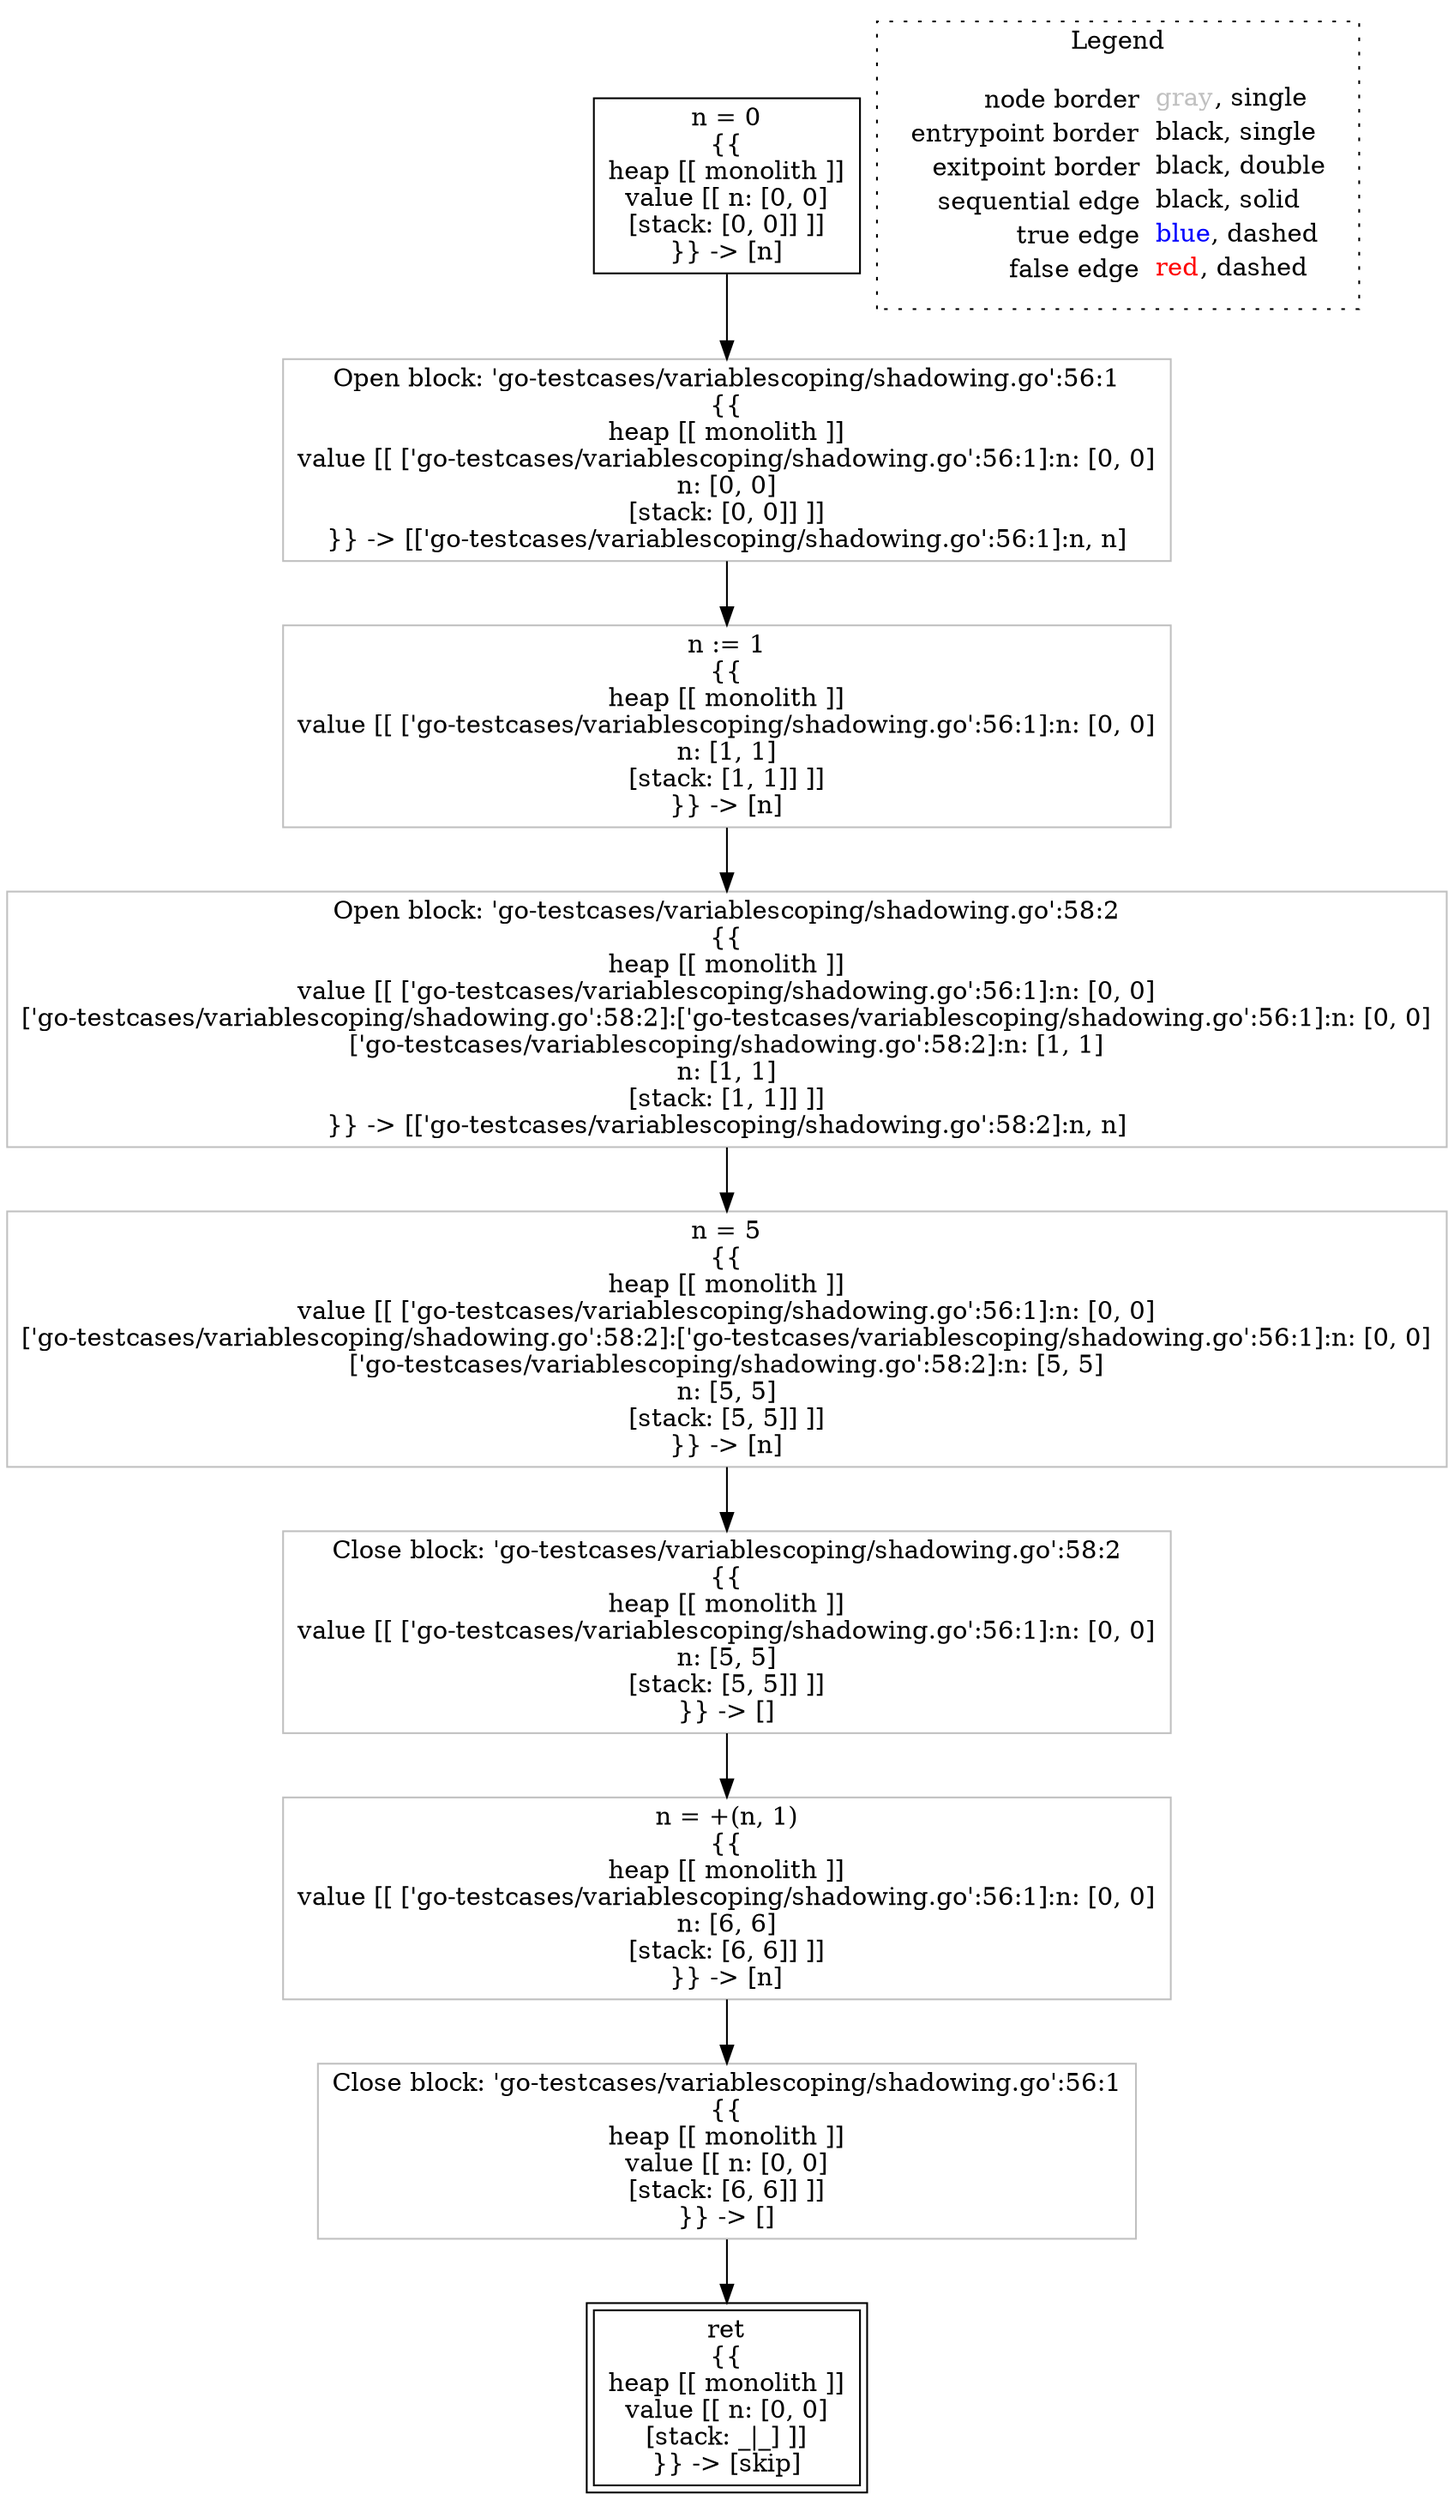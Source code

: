 digraph {
	"node0" [shape="rect",color="black",label=<n = 0<BR/>{{<BR/>heap [[ monolith ]]<BR/>value [[ n: [0, 0]<BR/>[stack: [0, 0]] ]]<BR/>}} -&gt; [n]>];
	"node1" [shape="rect",color="gray",label=<Open block: 'go-testcases/variablescoping/shadowing.go':58:2<BR/>{{<BR/>heap [[ monolith ]]<BR/>value [[ ['go-testcases/variablescoping/shadowing.go':56:1]:n: [0, 0]<BR/>['go-testcases/variablescoping/shadowing.go':58:2]:['go-testcases/variablescoping/shadowing.go':56:1]:n: [0, 0]<BR/>['go-testcases/variablescoping/shadowing.go':58:2]:n: [1, 1]<BR/>n: [1, 1]<BR/>[stack: [1, 1]] ]]<BR/>}} -&gt; [['go-testcases/variablescoping/shadowing.go':58:2]:n, n]>];
	"node2" [shape="rect",color="gray",label=<Close block: 'go-testcases/variablescoping/shadowing.go':58:2<BR/>{{<BR/>heap [[ monolith ]]<BR/>value [[ ['go-testcases/variablescoping/shadowing.go':56:1]:n: [0, 0]<BR/>n: [5, 5]<BR/>[stack: [5, 5]] ]]<BR/>}} -&gt; []>];
	"node3" [shape="rect",color="gray",label=<n = +(n, 1)<BR/>{{<BR/>heap [[ monolith ]]<BR/>value [[ ['go-testcases/variablescoping/shadowing.go':56:1]:n: [0, 0]<BR/>n: [6, 6]<BR/>[stack: [6, 6]] ]]<BR/>}} -&gt; [n]>];
	"node4" [shape="rect",color="gray",label=<Close block: 'go-testcases/variablescoping/shadowing.go':56:1<BR/>{{<BR/>heap [[ monolith ]]<BR/>value [[ n: [0, 0]<BR/>[stack: [6, 6]] ]]<BR/>}} -&gt; []>];
	"node5" [shape="rect",color="black",peripheries="2",label=<ret<BR/>{{<BR/>heap [[ monolith ]]<BR/>value [[ n: [0, 0]<BR/>[stack: _|_] ]]<BR/>}} -&gt; [skip]>];
	"node6" [shape="rect",color="gray",label=<n = 5<BR/>{{<BR/>heap [[ monolith ]]<BR/>value [[ ['go-testcases/variablescoping/shadowing.go':56:1]:n: [0, 0]<BR/>['go-testcases/variablescoping/shadowing.go':58:2]:['go-testcases/variablescoping/shadowing.go':56:1]:n: [0, 0]<BR/>['go-testcases/variablescoping/shadowing.go':58:2]:n: [5, 5]<BR/>n: [5, 5]<BR/>[stack: [5, 5]] ]]<BR/>}} -&gt; [n]>];
	"node7" [shape="rect",color="gray",label=<n := 1<BR/>{{<BR/>heap [[ monolith ]]<BR/>value [[ ['go-testcases/variablescoping/shadowing.go':56:1]:n: [0, 0]<BR/>n: [1, 1]<BR/>[stack: [1, 1]] ]]<BR/>}} -&gt; [n]>];
	"node8" [shape="rect",color="gray",label=<Open block: 'go-testcases/variablescoping/shadowing.go':56:1<BR/>{{<BR/>heap [[ monolith ]]<BR/>value [[ ['go-testcases/variablescoping/shadowing.go':56:1]:n: [0, 0]<BR/>n: [0, 0]<BR/>[stack: [0, 0]] ]]<BR/>}} -&gt; [['go-testcases/variablescoping/shadowing.go':56:1]:n, n]>];
	"node1" -> "node6" [color="black"];
	"node2" -> "node3" [color="black"];
	"node0" -> "node8" [color="black"];
	"node3" -> "node4" [color="black"];
	"node4" -> "node5" [color="black"];
	"node6" -> "node2" [color="black"];
	"node7" -> "node1" [color="black"];
	"node8" -> "node7" [color="black"];
subgraph cluster_legend {
	label="Legend";
	style=dotted;
	node [shape=plaintext];
	"legend" [label=<<table border="0" cellpadding="2" cellspacing="0" cellborder="0"><tr><td align="right">node border&nbsp;</td><td align="left"><font color="gray">gray</font>, single</td></tr><tr><td align="right">entrypoint border&nbsp;</td><td align="left"><font color="black">black</font>, single</td></tr><tr><td align="right">exitpoint border&nbsp;</td><td align="left"><font color="black">black</font>, double</td></tr><tr><td align="right">sequential edge&nbsp;</td><td align="left"><font color="black">black</font>, solid</td></tr><tr><td align="right">true edge&nbsp;</td><td align="left"><font color="blue">blue</font>, dashed</td></tr><tr><td align="right">false edge&nbsp;</td><td align="left"><font color="red">red</font>, dashed</td></tr></table>>];
}

}
